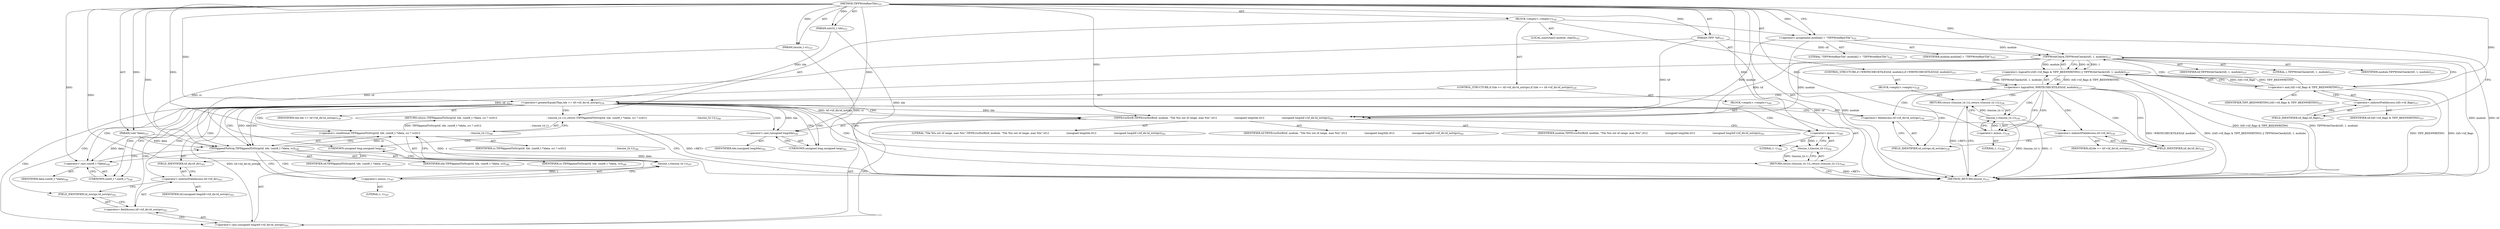 digraph "TIFFWriteRawTile" {  
"31762" [label = <(METHOD,TIFFWriteRawTile)<SUB>533</SUB>> ]
"31763" [label = <(PARAM,TIFF *tif)<SUB>533</SUB>> ]
"31764" [label = <(PARAM,uint32_t tile)<SUB>533</SUB>> ]
"31765" [label = <(PARAM,void *data)<SUB>533</SUB>> ]
"31766" [label = <(PARAM,tmsize_t cc)<SUB>533</SUB>> ]
"31767" [label = <(BLOCK,&lt;empty&gt;,&lt;empty&gt;)<SUB>534</SUB>> ]
"31768" [label = <(LOCAL,constchar[] module: char[])<SUB>535</SUB>> ]
"31769" [label = <(&lt;operator&gt;.assignment,module[] = &quot;TIFFWriteRawTile&quot;)<SUB>535</SUB>> ]
"31770" [label = <(IDENTIFIER,module,module[] = &quot;TIFFWriteRawTile&quot;)<SUB>535</SUB>> ]
"31771" [label = <(LITERAL,&quot;TIFFWriteRawTile&quot;,module[] = &quot;TIFFWriteRawTile&quot;)<SUB>535</SUB>> ]
"31772" [label = <(CONTROL_STRUCTURE,if (!WRITECHECKTILES(tif, module)),if (!WRITECHECKTILES(tif, module)))<SUB>537</SUB>> ]
"31773" [label = <(&lt;operator&gt;.logicalNot,!WRITECHECKTILES(tif, module))<SUB>537</SUB>> ]
"31774" [label = <(&lt;operator&gt;.logicalOr,((tif)-&gt;tif_flags &amp; TIFF_BEENWRITING) || TIFFWriteCheck((tif), 1, module))<SUB>537</SUB>> ]
"31775" [label = <(&lt;operator&gt;.and,(tif)-&gt;tif_flags &amp; TIFF_BEENWRITING)<SUB>537</SUB>> ]
"31776" [label = <(&lt;operator&gt;.indirectFieldAccess,(tif)-&gt;tif_flags)<SUB>537</SUB>> ]
"31777" [label = <(IDENTIFIER,tif,(tif)-&gt;tif_flags &amp; TIFF_BEENWRITING)<SUB>537</SUB>> ]
"31778" [label = <(FIELD_IDENTIFIER,tif_flags,tif_flags)<SUB>537</SUB>> ]
"31779" [label = <(IDENTIFIER,TIFF_BEENWRITING,(tif)-&gt;tif_flags &amp; TIFF_BEENWRITING)<SUB>537</SUB>> ]
"31780" [label = <(TIFFWriteCheck,TIFFWriteCheck((tif), 1, module))<SUB>537</SUB>> ]
"31781" [label = <(IDENTIFIER,tif,TIFFWriteCheck((tif), 1, module))<SUB>537</SUB>> ]
"31782" [label = <(LITERAL,1,TIFFWriteCheck((tif), 1, module))<SUB>537</SUB>> ]
"31783" [label = <(IDENTIFIER,module,TIFFWriteCheck((tif), 1, module))<SUB>537</SUB>> ]
"31784" [label = <(BLOCK,&lt;empty&gt;,&lt;empty&gt;)<SUB>538</SUB>> ]
"31785" [label = <(RETURN,return ((tmsize_t)(-1));,return ((tmsize_t)(-1));)<SUB>538</SUB>> ]
"31786" [label = <(tmsize_t,(tmsize_t)(-1))<SUB>538</SUB>> ]
"31787" [label = <(&lt;operator&gt;.minus,-1)<SUB>538</SUB>> ]
"31788" [label = <(LITERAL,1,-1)<SUB>538</SUB>> ]
"31789" [label = <(CONTROL_STRUCTURE,if (tile &gt;= tif-&gt;tif_dir.td_nstrips),if (tile &gt;= tif-&gt;tif_dir.td_nstrips))<SUB>539</SUB>> ]
"31790" [label = <(&lt;operator&gt;.greaterEqualsThan,tile &gt;= tif-&gt;tif_dir.td_nstrips)<SUB>539</SUB>> ]
"31791" [label = <(IDENTIFIER,tile,tile &gt;= tif-&gt;tif_dir.td_nstrips)<SUB>539</SUB>> ]
"31792" [label = <(&lt;operator&gt;.fieldAccess,tif-&gt;tif_dir.td_nstrips)<SUB>539</SUB>> ]
"31793" [label = <(&lt;operator&gt;.indirectFieldAccess,tif-&gt;tif_dir)<SUB>539</SUB>> ]
"31794" [label = <(IDENTIFIER,tif,tile &gt;= tif-&gt;tif_dir.td_nstrips)<SUB>539</SUB>> ]
"31795" [label = <(FIELD_IDENTIFIER,tif_dir,tif_dir)<SUB>539</SUB>> ]
"31796" [label = <(FIELD_IDENTIFIER,td_nstrips,td_nstrips)<SUB>539</SUB>> ]
"31797" [label = <(BLOCK,&lt;empty&gt;,&lt;empty&gt;)<SUB>540</SUB>> ]
"31798" [label = <(TIFFErrorExtR,TIFFErrorExtR(tif, module, &quot;Tile %lu out of range, max %lu&quot;,\012                      (unsigned long)tile,\012                      (unsigned long)tif-&gt;tif_dir.td_nstrips))<SUB>541</SUB>> ]
"31799" [label = <(IDENTIFIER,tif,TIFFErrorExtR(tif, module, &quot;Tile %lu out of range, max %lu&quot;,\012                      (unsigned long)tile,\012                      (unsigned long)tif-&gt;tif_dir.td_nstrips))<SUB>541</SUB>> ]
"31800" [label = <(IDENTIFIER,module,TIFFErrorExtR(tif, module, &quot;Tile %lu out of range, max %lu&quot;,\012                      (unsigned long)tile,\012                      (unsigned long)tif-&gt;tif_dir.td_nstrips))<SUB>541</SUB>> ]
"31801" [label = <(LITERAL,&quot;Tile %lu out of range, max %lu&quot;,TIFFErrorExtR(tif, module, &quot;Tile %lu out of range, max %lu&quot;,\012                      (unsigned long)tile,\012                      (unsigned long)tif-&gt;tif_dir.td_nstrips))<SUB>541</SUB>> ]
"31802" [label = <(&lt;operator&gt;.cast,(unsigned long)tile)<SUB>542</SUB>> ]
"31803" [label = <(UNKNOWN,unsigned long,unsigned long)<SUB>542</SUB>> ]
"31804" [label = <(IDENTIFIER,tile,(unsigned long)tile)<SUB>542</SUB>> ]
"31805" [label = <(&lt;operator&gt;.cast,(unsigned long)tif-&gt;tif_dir.td_nstrips)<SUB>543</SUB>> ]
"31806" [label = <(UNKNOWN,unsigned long,unsigned long)<SUB>543</SUB>> ]
"31807" [label = <(&lt;operator&gt;.fieldAccess,tif-&gt;tif_dir.td_nstrips)<SUB>543</SUB>> ]
"31808" [label = <(&lt;operator&gt;.indirectFieldAccess,tif-&gt;tif_dir)<SUB>543</SUB>> ]
"31809" [label = <(IDENTIFIER,tif,(unsigned long)tif-&gt;tif_dir.td_nstrips)<SUB>543</SUB>> ]
"31810" [label = <(FIELD_IDENTIFIER,tif_dir,tif_dir)<SUB>543</SUB>> ]
"31811" [label = <(FIELD_IDENTIFIER,td_nstrips,td_nstrips)<SUB>543</SUB>> ]
"31812" [label = <(RETURN,return ((tmsize_t)(-1));,return ((tmsize_t)(-1));)<SUB>544</SUB>> ]
"31813" [label = <(tmsize_t,(tmsize_t)(-1))<SUB>544</SUB>> ]
"31814" [label = <(&lt;operator&gt;.minus,-1)<SUB>544</SUB>> ]
"31815" [label = <(LITERAL,1,-1)<SUB>544</SUB>> ]
"31816" [label = <(RETURN,return (TIFFAppendToStrip(tif, tile, (uint8_t *)data, cc) ? cc\012                                                              : (tmsize_t)(-1));,return (TIFFAppendToStrip(tif, tile, (uint8_t *)data, cc) ? cc\012                                                              : (tmsize_t)(-1));)<SUB>546</SUB>> ]
"31817" [label = <(&lt;operator&gt;.conditional,TIFFAppendToStrip(tif, tile, (uint8_t *)data, cc) ? cc\012                                                              : (tmsize_t)(-1))<SUB>546</SUB>> ]
"31818" [label = <(TIFFAppendToStrip,TIFFAppendToStrip(tif, tile, (uint8_t *)data, cc))<SUB>546</SUB>> ]
"31819" [label = <(IDENTIFIER,tif,TIFFAppendToStrip(tif, tile, (uint8_t *)data, cc))<SUB>546</SUB>> ]
"31820" [label = <(IDENTIFIER,tile,TIFFAppendToStrip(tif, tile, (uint8_t *)data, cc))<SUB>546</SUB>> ]
"31821" [label = <(&lt;operator&gt;.cast,(uint8_t *)data)<SUB>546</SUB>> ]
"31822" [label = <(UNKNOWN,uint8_t *,uint8_t *)<SUB>546</SUB>> ]
"31823" [label = <(IDENTIFIER,data,(uint8_t *)data)<SUB>546</SUB>> ]
"31824" [label = <(IDENTIFIER,cc,TIFFAppendToStrip(tif, tile, (uint8_t *)data, cc))<SUB>546</SUB>> ]
"31825" [label = <(IDENTIFIER,cc,TIFFAppendToStrip(tif, tile, (uint8_t *)data, cc) ? cc\012                                                              : (tmsize_t)(-1))<SUB>546</SUB>> ]
"31826" [label = <(tmsize_t,(tmsize_t)(-1))<SUB>547</SUB>> ]
"31827" [label = <(&lt;operator&gt;.minus,-1)<SUB>547</SUB>> ]
"31828" [label = <(LITERAL,1,-1)<SUB>547</SUB>> ]
"31829" [label = <(METHOD_RETURN,tmsize_t)<SUB>533</SUB>> ]
  "31762" -> "31763"  [ label = "AST: "] 
  "31762" -> "31764"  [ label = "AST: "] 
  "31762" -> "31765"  [ label = "AST: "] 
  "31762" -> "31766"  [ label = "AST: "] 
  "31762" -> "31767"  [ label = "AST: "] 
  "31762" -> "31829"  [ label = "AST: "] 
  "31767" -> "31768"  [ label = "AST: "] 
  "31767" -> "31769"  [ label = "AST: "] 
  "31767" -> "31772"  [ label = "AST: "] 
  "31767" -> "31789"  [ label = "AST: "] 
  "31767" -> "31816"  [ label = "AST: "] 
  "31769" -> "31770"  [ label = "AST: "] 
  "31769" -> "31771"  [ label = "AST: "] 
  "31772" -> "31773"  [ label = "AST: "] 
  "31772" -> "31784"  [ label = "AST: "] 
  "31773" -> "31774"  [ label = "AST: "] 
  "31774" -> "31775"  [ label = "AST: "] 
  "31774" -> "31780"  [ label = "AST: "] 
  "31775" -> "31776"  [ label = "AST: "] 
  "31775" -> "31779"  [ label = "AST: "] 
  "31776" -> "31777"  [ label = "AST: "] 
  "31776" -> "31778"  [ label = "AST: "] 
  "31780" -> "31781"  [ label = "AST: "] 
  "31780" -> "31782"  [ label = "AST: "] 
  "31780" -> "31783"  [ label = "AST: "] 
  "31784" -> "31785"  [ label = "AST: "] 
  "31785" -> "31786"  [ label = "AST: "] 
  "31786" -> "31787"  [ label = "AST: "] 
  "31787" -> "31788"  [ label = "AST: "] 
  "31789" -> "31790"  [ label = "AST: "] 
  "31789" -> "31797"  [ label = "AST: "] 
  "31790" -> "31791"  [ label = "AST: "] 
  "31790" -> "31792"  [ label = "AST: "] 
  "31792" -> "31793"  [ label = "AST: "] 
  "31792" -> "31796"  [ label = "AST: "] 
  "31793" -> "31794"  [ label = "AST: "] 
  "31793" -> "31795"  [ label = "AST: "] 
  "31797" -> "31798"  [ label = "AST: "] 
  "31797" -> "31812"  [ label = "AST: "] 
  "31798" -> "31799"  [ label = "AST: "] 
  "31798" -> "31800"  [ label = "AST: "] 
  "31798" -> "31801"  [ label = "AST: "] 
  "31798" -> "31802"  [ label = "AST: "] 
  "31798" -> "31805"  [ label = "AST: "] 
  "31802" -> "31803"  [ label = "AST: "] 
  "31802" -> "31804"  [ label = "AST: "] 
  "31805" -> "31806"  [ label = "AST: "] 
  "31805" -> "31807"  [ label = "AST: "] 
  "31807" -> "31808"  [ label = "AST: "] 
  "31807" -> "31811"  [ label = "AST: "] 
  "31808" -> "31809"  [ label = "AST: "] 
  "31808" -> "31810"  [ label = "AST: "] 
  "31812" -> "31813"  [ label = "AST: "] 
  "31813" -> "31814"  [ label = "AST: "] 
  "31814" -> "31815"  [ label = "AST: "] 
  "31816" -> "31817"  [ label = "AST: "] 
  "31817" -> "31818"  [ label = "AST: "] 
  "31817" -> "31825"  [ label = "AST: "] 
  "31817" -> "31826"  [ label = "AST: "] 
  "31818" -> "31819"  [ label = "AST: "] 
  "31818" -> "31820"  [ label = "AST: "] 
  "31818" -> "31821"  [ label = "AST: "] 
  "31818" -> "31824"  [ label = "AST: "] 
  "31821" -> "31822"  [ label = "AST: "] 
  "31821" -> "31823"  [ label = "AST: "] 
  "31826" -> "31827"  [ label = "AST: "] 
  "31827" -> "31828"  [ label = "AST: "] 
  "31769" -> "31778"  [ label = "CFG: "] 
  "31816" -> "31829"  [ label = "CFG: "] 
  "31773" -> "31787"  [ label = "CFG: "] 
  "31773" -> "31795"  [ label = "CFG: "] 
  "31790" -> "31803"  [ label = "CFG: "] 
  "31790" -> "31822"  [ label = "CFG: "] 
  "31817" -> "31816"  [ label = "CFG: "] 
  "31774" -> "31773"  [ label = "CFG: "] 
  "31785" -> "31829"  [ label = "CFG: "] 
  "31792" -> "31790"  [ label = "CFG: "] 
  "31798" -> "31814"  [ label = "CFG: "] 
  "31812" -> "31829"  [ label = "CFG: "] 
  "31818" -> "31817"  [ label = "CFG: "] 
  "31818" -> "31827"  [ label = "CFG: "] 
  "31826" -> "31817"  [ label = "CFG: "] 
  "31775" -> "31774"  [ label = "CFG: "] 
  "31775" -> "31780"  [ label = "CFG: "] 
  "31780" -> "31774"  [ label = "CFG: "] 
  "31786" -> "31785"  [ label = "CFG: "] 
  "31793" -> "31796"  [ label = "CFG: "] 
  "31796" -> "31792"  [ label = "CFG: "] 
  "31802" -> "31806"  [ label = "CFG: "] 
  "31805" -> "31798"  [ label = "CFG: "] 
  "31813" -> "31812"  [ label = "CFG: "] 
  "31821" -> "31818"  [ label = "CFG: "] 
  "31827" -> "31826"  [ label = "CFG: "] 
  "31776" -> "31775"  [ label = "CFG: "] 
  "31787" -> "31786"  [ label = "CFG: "] 
  "31795" -> "31793"  [ label = "CFG: "] 
  "31803" -> "31802"  [ label = "CFG: "] 
  "31806" -> "31810"  [ label = "CFG: "] 
  "31807" -> "31805"  [ label = "CFG: "] 
  "31814" -> "31813"  [ label = "CFG: "] 
  "31822" -> "31821"  [ label = "CFG: "] 
  "31778" -> "31776"  [ label = "CFG: "] 
  "31808" -> "31811"  [ label = "CFG: "] 
  "31811" -> "31807"  [ label = "CFG: "] 
  "31810" -> "31808"  [ label = "CFG: "] 
  "31762" -> "31769"  [ label = "CFG: "] 
  "31785" -> "31829"  [ label = "DDG: &lt;RET&gt;"] 
  "31812" -> "31829"  [ label = "DDG: &lt;RET&gt;"] 
  "31816" -> "31829"  [ label = "DDG: &lt;RET&gt;"] 
  "31763" -> "31829"  [ label = "DDG: tif"] 
  "31764" -> "31829"  [ label = "DDG: tile"] 
  "31765" -> "31829"  [ label = "DDG: data"] 
  "31766" -> "31829"  [ label = "DDG: cc"] 
  "31769" -> "31829"  [ label = "DDG: module"] 
  "31775" -> "31829"  [ label = "DDG: (tif)-&gt;tif_flags"] 
  "31774" -> "31829"  [ label = "DDG: (tif)-&gt;tif_flags &amp; TIFF_BEENWRITING"] 
  "31780" -> "31829"  [ label = "DDG: tif"] 
  "31780" -> "31829"  [ label = "DDG: module"] 
  "31774" -> "31829"  [ label = "DDG: TIFFWriteCheck((tif), 1, module)"] 
  "31773" -> "31829"  [ label = "DDG: ((tif)-&gt;tif_flags &amp; TIFF_BEENWRITING) || TIFFWriteCheck((tif), 1, module)"] 
  "31773" -> "31829"  [ label = "DDG: !WRITECHECKTILES(tif, module)"] 
  "31786" -> "31829"  [ label = "DDG: -1"] 
  "31786" -> "31829"  [ label = "DDG: (tmsize_t)(-1)"] 
  "31775" -> "31829"  [ label = "DDG: TIFF_BEENWRITING"] 
  "31762" -> "31763"  [ label = "DDG: "] 
  "31762" -> "31764"  [ label = "DDG: "] 
  "31762" -> "31765"  [ label = "DDG: "] 
  "31762" -> "31766"  [ label = "DDG: "] 
  "31762" -> "31769"  [ label = "DDG: "] 
  "31817" -> "31816"  [ label = "DDG: TIFFAppendToStrip(tif, tile, (uint8_t *)data, cc) ? cc\012                                                              : (tmsize_t)(-1)"] 
  "31818" -> "31817"  [ label = "DDG: cc"] 
  "31762" -> "31817"  [ label = "DDG: "] 
  "31826" -> "31817"  [ label = "DDG: -1"] 
  "31774" -> "31773"  [ label = "DDG: (tif)-&gt;tif_flags &amp; TIFF_BEENWRITING"] 
  "31774" -> "31773"  [ label = "DDG: TIFFWriteCheck((tif), 1, module)"] 
  "31786" -> "31785"  [ label = "DDG: (tmsize_t)(-1)"] 
  "31764" -> "31790"  [ label = "DDG: tile"] 
  "31762" -> "31790"  [ label = "DDG: "] 
  "31813" -> "31812"  [ label = "DDG: (tmsize_t)(-1)"] 
  "31775" -> "31774"  [ label = "DDG: (tif)-&gt;tif_flags"] 
  "31775" -> "31774"  [ label = "DDG: TIFF_BEENWRITING"] 
  "31780" -> "31774"  [ label = "DDG: tif"] 
  "31780" -> "31774"  [ label = "DDG: 1"] 
  "31780" -> "31774"  [ label = "DDG: module"] 
  "31780" -> "31798"  [ label = "DDG: tif"] 
  "31763" -> "31798"  [ label = "DDG: tif"] 
  "31762" -> "31798"  [ label = "DDG: "] 
  "31769" -> "31798"  [ label = "DDG: module"] 
  "31780" -> "31798"  [ label = "DDG: module"] 
  "31790" -> "31798"  [ label = "DDG: tile"] 
  "31790" -> "31798"  [ label = "DDG: tif-&gt;tif_dir.td_nstrips"] 
  "31780" -> "31818"  [ label = "DDG: tif"] 
  "31763" -> "31818"  [ label = "DDG: tif"] 
  "31762" -> "31818"  [ label = "DDG: "] 
  "31790" -> "31818"  [ label = "DDG: tile"] 
  "31765" -> "31818"  [ label = "DDG: data"] 
  "31766" -> "31818"  [ label = "DDG: cc"] 
  "31827" -> "31826"  [ label = "DDG: 1"] 
  "31762" -> "31775"  [ label = "DDG: "] 
  "31763" -> "31780"  [ label = "DDG: tif"] 
  "31762" -> "31780"  [ label = "DDG: "] 
  "31769" -> "31780"  [ label = "DDG: module"] 
  "31787" -> "31786"  [ label = "DDG: 1"] 
  "31790" -> "31802"  [ label = "DDG: tile"] 
  "31762" -> "31802"  [ label = "DDG: "] 
  "31790" -> "31805"  [ label = "DDG: tif-&gt;tif_dir.td_nstrips"] 
  "31814" -> "31813"  [ label = "DDG: 1"] 
  "31765" -> "31821"  [ label = "DDG: data"] 
  "31762" -> "31821"  [ label = "DDG: "] 
  "31762" -> "31827"  [ label = "DDG: "] 
  "31762" -> "31787"  [ label = "DDG: "] 
  "31762" -> "31814"  [ label = "DDG: "] 
  "31773" -> "31790"  [ label = "CDG: "] 
  "31773" -> "31796"  [ label = "CDG: "] 
  "31773" -> "31793"  [ label = "CDG: "] 
  "31773" -> "31785"  [ label = "CDG: "] 
  "31773" -> "31787"  [ label = "CDG: "] 
  "31773" -> "31792"  [ label = "CDG: "] 
  "31773" -> "31786"  [ label = "CDG: "] 
  "31773" -> "31795"  [ label = "CDG: "] 
  "31790" -> "31798"  [ label = "CDG: "] 
  "31790" -> "31813"  [ label = "CDG: "] 
  "31790" -> "31802"  [ label = "CDG: "] 
  "31790" -> "31806"  [ label = "CDG: "] 
  "31790" -> "31811"  [ label = "CDG: "] 
  "31790" -> "31821"  [ label = "CDG: "] 
  "31790" -> "31812"  [ label = "CDG: "] 
  "31790" -> "31816"  [ label = "CDG: "] 
  "31790" -> "31808"  [ label = "CDG: "] 
  "31790" -> "31822"  [ label = "CDG: "] 
  "31790" -> "31807"  [ label = "CDG: "] 
  "31790" -> "31803"  [ label = "CDG: "] 
  "31790" -> "31818"  [ label = "CDG: "] 
  "31790" -> "31814"  [ label = "CDG: "] 
  "31790" -> "31805"  [ label = "CDG: "] 
  "31790" -> "31817"  [ label = "CDG: "] 
  "31790" -> "31810"  [ label = "CDG: "] 
  "31818" -> "31826"  [ label = "CDG: "] 
  "31818" -> "31827"  [ label = "CDG: "] 
  "31775" -> "31780"  [ label = "CDG: "] 
}
